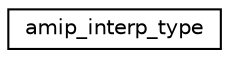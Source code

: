 digraph "Graphical Class Hierarchy"
{
 // INTERACTIVE_SVG=YES
 // LATEX_PDF_SIZE
  edge [fontname="Helvetica",fontsize="10",labelfontname="Helvetica",labelfontsize="10"];
  node [fontname="Helvetica",fontsize="10",shape=record];
  rankdir="LR";
  Node0 [label="amip_interp_type",height=0.2,width=0.4,color="black", fillcolor="white", style="filled",URL="$structamip__interp__mod_1_1amip__interp__type.html",tooltip="Contains information needed by the interpolation module (exchange_mod) and buffers data."];
}
